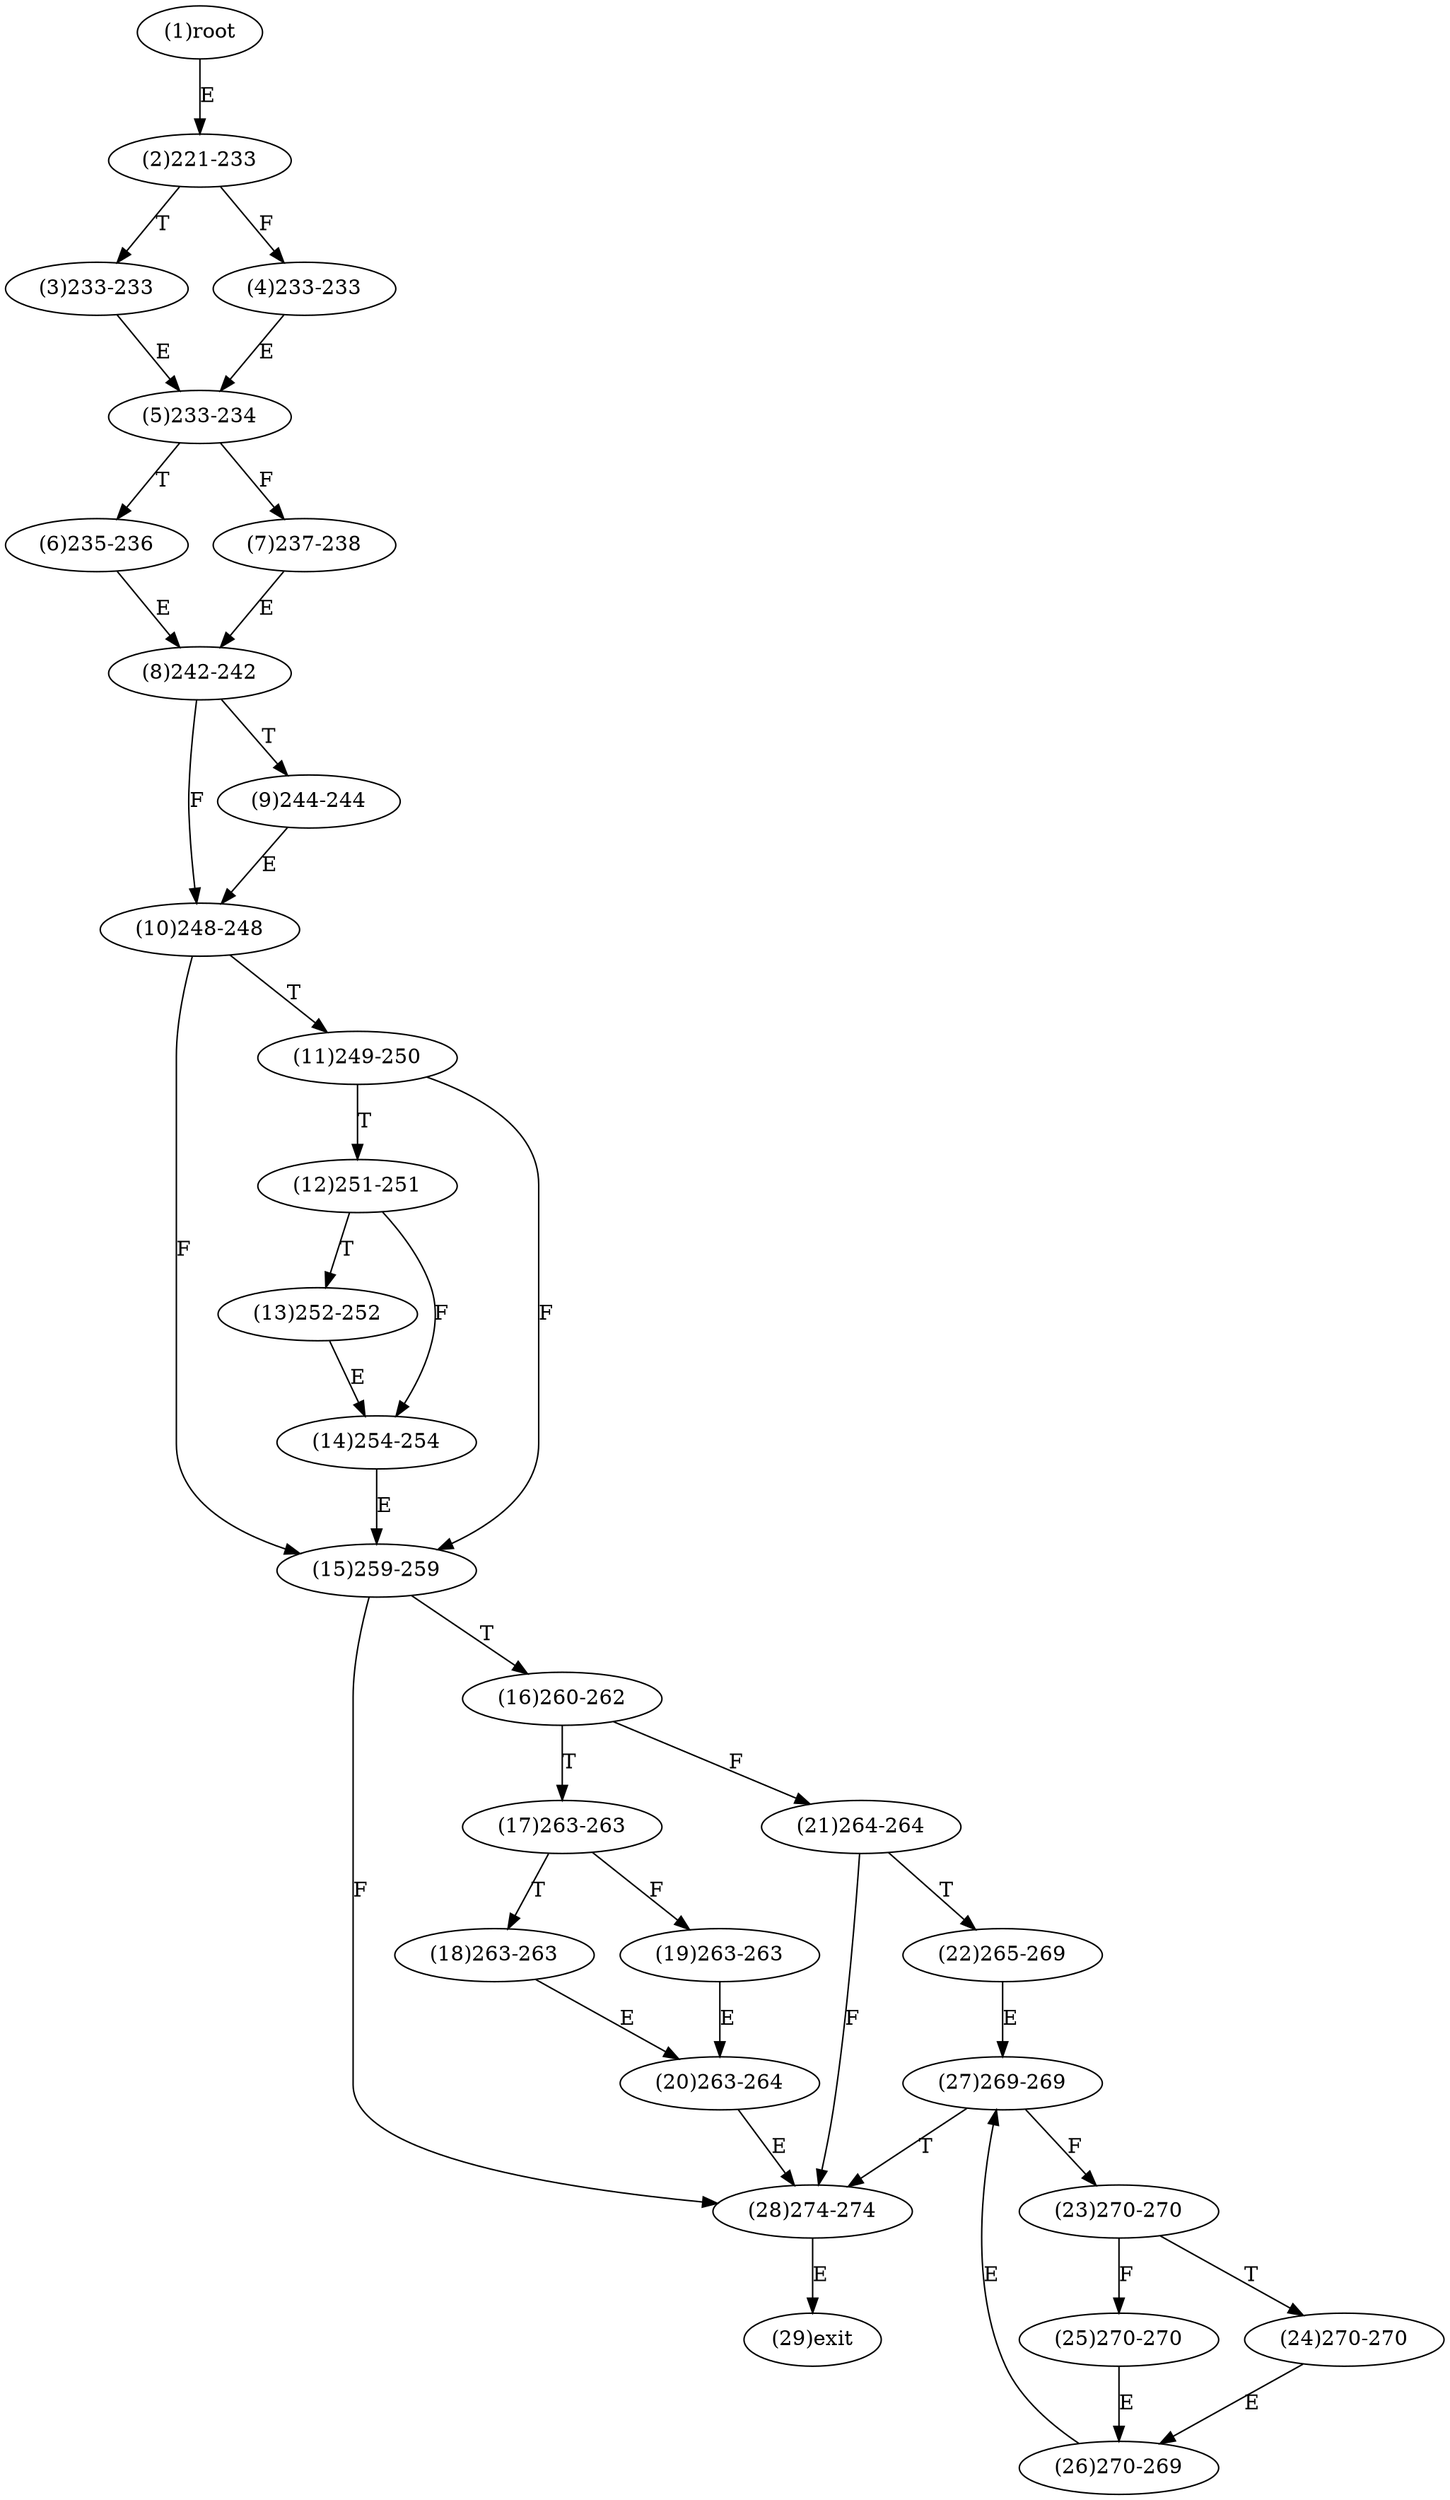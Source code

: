 digraph "" { 
1[ label="(1)root"];
2[ label="(2)221-233"];
3[ label="(3)233-233"];
4[ label="(4)233-233"];
5[ label="(5)233-234"];
6[ label="(6)235-236"];
7[ label="(7)237-238"];
8[ label="(8)242-242"];
9[ label="(9)244-244"];
10[ label="(10)248-248"];
11[ label="(11)249-250"];
12[ label="(12)251-251"];
13[ label="(13)252-252"];
14[ label="(14)254-254"];
15[ label="(15)259-259"];
17[ label="(17)263-263"];
16[ label="(16)260-262"];
19[ label="(19)263-263"];
18[ label="(18)263-263"];
21[ label="(21)264-264"];
20[ label="(20)263-264"];
23[ label="(23)270-270"];
22[ label="(22)265-269"];
25[ label="(25)270-270"];
24[ label="(24)270-270"];
27[ label="(27)269-269"];
26[ label="(26)270-269"];
29[ label="(29)exit"];
28[ label="(28)274-274"];
1->2[ label="E"];
2->4[ label="F"];
2->3[ label="T"];
3->5[ label="E"];
4->5[ label="E"];
5->7[ label="F"];
5->6[ label="T"];
6->8[ label="E"];
7->8[ label="E"];
8->10[ label="F"];
8->9[ label="T"];
9->10[ label="E"];
10->15[ label="F"];
10->11[ label="T"];
11->15[ label="F"];
11->12[ label="T"];
12->14[ label="F"];
12->13[ label="T"];
13->14[ label="E"];
14->15[ label="E"];
15->28[ label="F"];
15->16[ label="T"];
16->21[ label="F"];
16->17[ label="T"];
17->19[ label="F"];
17->18[ label="T"];
18->20[ label="E"];
19->20[ label="E"];
20->28[ label="E"];
21->28[ label="F"];
21->22[ label="T"];
22->27[ label="E"];
23->25[ label="F"];
23->24[ label="T"];
24->26[ label="E"];
25->26[ label="E"];
26->27[ label="E"];
27->23[ label="F"];
27->28[ label="T"];
28->29[ label="E"];
}